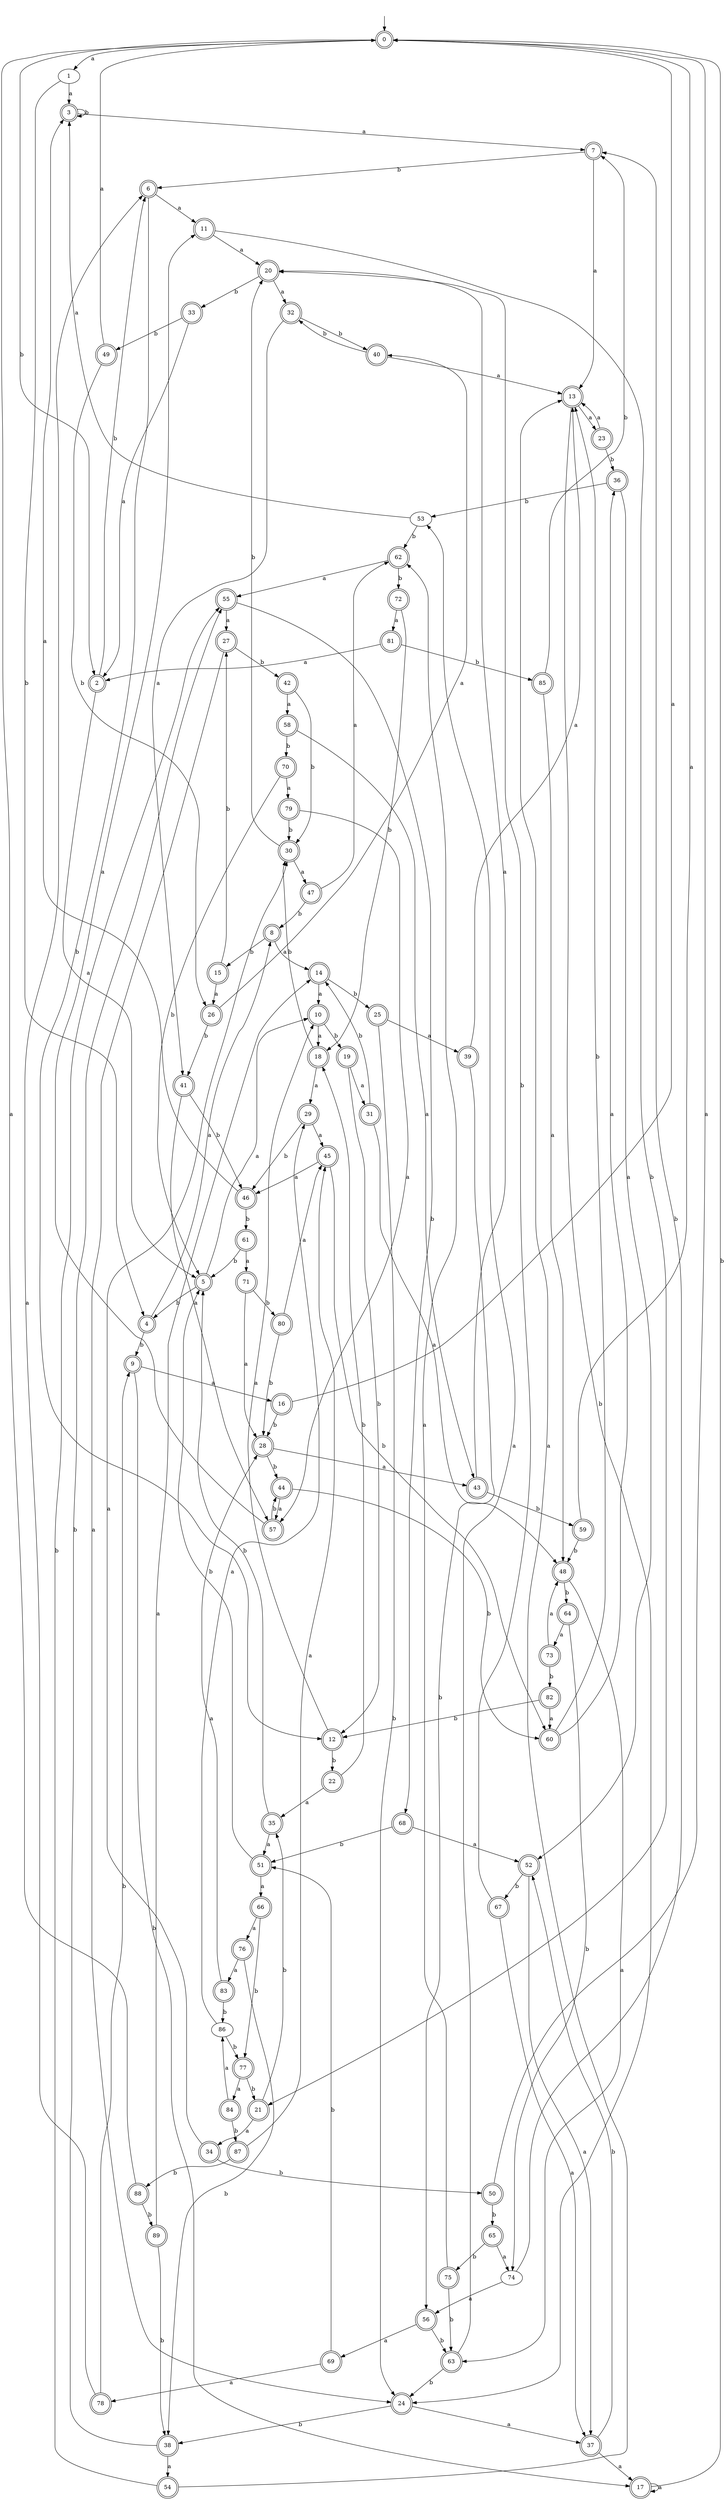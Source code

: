 digraph RandomDFA {
  __start0 [label="", shape=none];
  __start0 -> 0 [label=""];
  0 [shape=circle] [shape=doublecircle]
  0 -> 1 [label="a"]
  0 -> 2 [label="b"]
  1
  1 -> 3 [label="a"]
  1 -> 4 [label="b"]
  2 [shape=doublecircle]
  2 -> 5 [label="a"]
  2 -> 6 [label="b"]
  3 [shape=doublecircle]
  3 -> 7 [label="a"]
  3 -> 3 [label="b"]
  4 [shape=doublecircle]
  4 -> 8 [label="a"]
  4 -> 9 [label="b"]
  5 [shape=doublecircle]
  5 -> 10 [label="a"]
  5 -> 4 [label="b"]
  6 [shape=doublecircle]
  6 -> 11 [label="a"]
  6 -> 12 [label="b"]
  7 [shape=doublecircle]
  7 -> 13 [label="a"]
  7 -> 6 [label="b"]
  8 [shape=doublecircle]
  8 -> 14 [label="a"]
  8 -> 15 [label="b"]
  9 [shape=doublecircle]
  9 -> 16 [label="a"]
  9 -> 17 [label="b"]
  10 [shape=doublecircle]
  10 -> 18 [label="a"]
  10 -> 19 [label="b"]
  11 [shape=doublecircle]
  11 -> 20 [label="a"]
  11 -> 21 [label="b"]
  12 [shape=doublecircle]
  12 -> 10 [label="a"]
  12 -> 22 [label="b"]
  13 [shape=doublecircle]
  13 -> 23 [label="a"]
  13 -> 24 [label="b"]
  14 [shape=doublecircle]
  14 -> 10 [label="a"]
  14 -> 25 [label="b"]
  15 [shape=doublecircle]
  15 -> 26 [label="a"]
  15 -> 27 [label="b"]
  16 [shape=doublecircle]
  16 -> 0 [label="a"]
  16 -> 28 [label="b"]
  17 [shape=doublecircle]
  17 -> 17 [label="a"]
  17 -> 0 [label="b"]
  18 [shape=doublecircle]
  18 -> 29 [label="a"]
  18 -> 30 [label="b"]
  19 [shape=doublecircle]
  19 -> 31 [label="a"]
  19 -> 12 [label="b"]
  20 [shape=doublecircle]
  20 -> 32 [label="a"]
  20 -> 33 [label="b"]
  21 [shape=doublecircle]
  21 -> 34 [label="a"]
  21 -> 35 [label="b"]
  22 [shape=doublecircle]
  22 -> 35 [label="a"]
  22 -> 18 [label="b"]
  23 [shape=doublecircle]
  23 -> 13 [label="a"]
  23 -> 36 [label="b"]
  24 [shape=doublecircle]
  24 -> 37 [label="a"]
  24 -> 38 [label="b"]
  25 [shape=doublecircle]
  25 -> 39 [label="a"]
  25 -> 24 [label="b"]
  26 [shape=doublecircle]
  26 -> 40 [label="a"]
  26 -> 41 [label="b"]
  27 [shape=doublecircle]
  27 -> 24 [label="a"]
  27 -> 42 [label="b"]
  28 [shape=doublecircle]
  28 -> 43 [label="a"]
  28 -> 44 [label="b"]
  29 [shape=doublecircle]
  29 -> 45 [label="a"]
  29 -> 46 [label="b"]
  30 [shape=doublecircle]
  30 -> 47 [label="a"]
  30 -> 20 [label="b"]
  31 [shape=doublecircle]
  31 -> 48 [label="a"]
  31 -> 14 [label="b"]
  32 [shape=doublecircle]
  32 -> 41 [label="a"]
  32 -> 40 [label="b"]
  33 [shape=doublecircle]
  33 -> 2 [label="a"]
  33 -> 49 [label="b"]
  34 [shape=doublecircle]
  34 -> 30 [label="a"]
  34 -> 50 [label="b"]
  35 [shape=doublecircle]
  35 -> 51 [label="a"]
  35 -> 5 [label="b"]
  36 [shape=doublecircle]
  36 -> 52 [label="a"]
  36 -> 53 [label="b"]
  37 [shape=doublecircle]
  37 -> 17 [label="a"]
  37 -> 52 [label="b"]
  38 [shape=doublecircle]
  38 -> 54 [label="a"]
  38 -> 55 [label="b"]
  39 [shape=doublecircle]
  39 -> 13 [label="a"]
  39 -> 56 [label="b"]
  40 [shape=doublecircle]
  40 -> 13 [label="a"]
  40 -> 32 [label="b"]
  41 [shape=doublecircle]
  41 -> 57 [label="a"]
  41 -> 46 [label="b"]
  42 [shape=doublecircle]
  42 -> 58 [label="a"]
  42 -> 30 [label="b"]
  43 [shape=doublecircle]
  43 -> 20 [label="a"]
  43 -> 59 [label="b"]
  44 [shape=doublecircle]
  44 -> 57 [label="a"]
  44 -> 60 [label="b"]
  45 [shape=doublecircle]
  45 -> 46 [label="a"]
  45 -> 60 [label="b"]
  46 [shape=doublecircle]
  46 -> 3 [label="a"]
  46 -> 61 [label="b"]
  47 [shape=doublecircle]
  47 -> 62 [label="a"]
  47 -> 8 [label="b"]
  48 [shape=doublecircle]
  48 -> 63 [label="a"]
  48 -> 64 [label="b"]
  49 [shape=doublecircle]
  49 -> 0 [label="a"]
  49 -> 26 [label="b"]
  50 [shape=doublecircle]
  50 -> 0 [label="a"]
  50 -> 65 [label="b"]
  51 [shape=doublecircle]
  51 -> 66 [label="a"]
  51 -> 5 [label="b"]
  52 [shape=doublecircle]
  52 -> 37 [label="a"]
  52 -> 67 [label="b"]
  53
  53 -> 3 [label="a"]
  53 -> 62 [label="b"]
  54 [shape=doublecircle]
  54 -> 13 [label="a"]
  54 -> 55 [label="b"]
  55 [shape=doublecircle]
  55 -> 27 [label="a"]
  55 -> 68 [label="b"]
  56 [shape=doublecircle]
  56 -> 69 [label="a"]
  56 -> 63 [label="b"]
  57 [shape=doublecircle]
  57 -> 11 [label="a"]
  57 -> 44 [label="b"]
  58 [shape=doublecircle]
  58 -> 43 [label="a"]
  58 -> 70 [label="b"]
  59 [shape=doublecircle]
  59 -> 0 [label="a"]
  59 -> 48 [label="b"]
  60 [shape=doublecircle]
  60 -> 36 [label="a"]
  60 -> 13 [label="b"]
  61 [shape=doublecircle]
  61 -> 71 [label="a"]
  61 -> 5 [label="b"]
  62 [shape=doublecircle]
  62 -> 55 [label="a"]
  62 -> 72 [label="b"]
  63 [shape=doublecircle]
  63 -> 53 [label="a"]
  63 -> 24 [label="b"]
  64 [shape=doublecircle]
  64 -> 73 [label="a"]
  64 -> 74 [label="b"]
  65 [shape=doublecircle]
  65 -> 74 [label="a"]
  65 -> 75 [label="b"]
  66 [shape=doublecircle]
  66 -> 76 [label="a"]
  66 -> 77 [label="b"]
  67 [shape=doublecircle]
  67 -> 37 [label="a"]
  67 -> 20 [label="b"]
  68 [shape=doublecircle]
  68 -> 52 [label="a"]
  68 -> 51 [label="b"]
  69 [shape=doublecircle]
  69 -> 78 [label="a"]
  69 -> 51 [label="b"]
  70 [shape=doublecircle]
  70 -> 79 [label="a"]
  70 -> 5 [label="b"]
  71 [shape=doublecircle]
  71 -> 28 [label="a"]
  71 -> 80 [label="b"]
  72 [shape=doublecircle]
  72 -> 81 [label="a"]
  72 -> 18 [label="b"]
  73 [shape=doublecircle]
  73 -> 48 [label="a"]
  73 -> 82 [label="b"]
  74
  74 -> 56 [label="a"]
  74 -> 7 [label="b"]
  75 [shape=doublecircle]
  75 -> 62 [label="a"]
  75 -> 63 [label="b"]
  76 [shape=doublecircle]
  76 -> 83 [label="a"]
  76 -> 38 [label="b"]
  77 [shape=doublecircle]
  77 -> 84 [label="a"]
  77 -> 21 [label="b"]
  78 [shape=doublecircle]
  78 -> 6 [label="a"]
  78 -> 9 [label="b"]
  79 [shape=doublecircle]
  79 -> 57 [label="a"]
  79 -> 30 [label="b"]
  80 [shape=doublecircle]
  80 -> 45 [label="a"]
  80 -> 28 [label="b"]
  81 [shape=doublecircle]
  81 -> 2 [label="a"]
  81 -> 85 [label="b"]
  82 [shape=doublecircle]
  82 -> 60 [label="a"]
  82 -> 12 [label="b"]
  83 [shape=doublecircle]
  83 -> 28 [label="a"]
  83 -> 86 [label="b"]
  84 [shape=doublecircle]
  84 -> 86 [label="a"]
  84 -> 87 [label="b"]
  85 [shape=doublecircle]
  85 -> 48 [label="a"]
  85 -> 7 [label="b"]
  86
  86 -> 29 [label="a"]
  86 -> 77 [label="b"]
  87 [shape=doublecircle]
  87 -> 45 [label="a"]
  87 -> 88 [label="b"]
  88 [shape=doublecircle]
  88 -> 0 [label="a"]
  88 -> 89 [label="b"]
  89 [shape=doublecircle]
  89 -> 14 [label="a"]
  89 -> 38 [label="b"]
}
